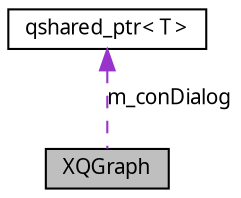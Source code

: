 digraph G
{
  edge [fontname="FreeSans.ttf",fontsize=10,labelfontname="FreeSans.ttf",labelfontsize=10];
  node [fontname="FreeSans.ttf",fontsize=10,shape=record];
  Node1 [label="XQGraph",height=0.2,width=0.4,color="black", fillcolor="grey75", style="filled" fontcolor="black"];
  Node2 -> Node1 [dir=back,color="darkorchid3",fontsize=10,style="dashed",label="m_conDialog",fontname="FreeSans.ttf"];
  Node2 [label="qshared_ptr\< T \>",height=0.2,width=0.4,color="black", fillcolor="white", style="filled",URL="$classqshared__ptr.html"];
}
